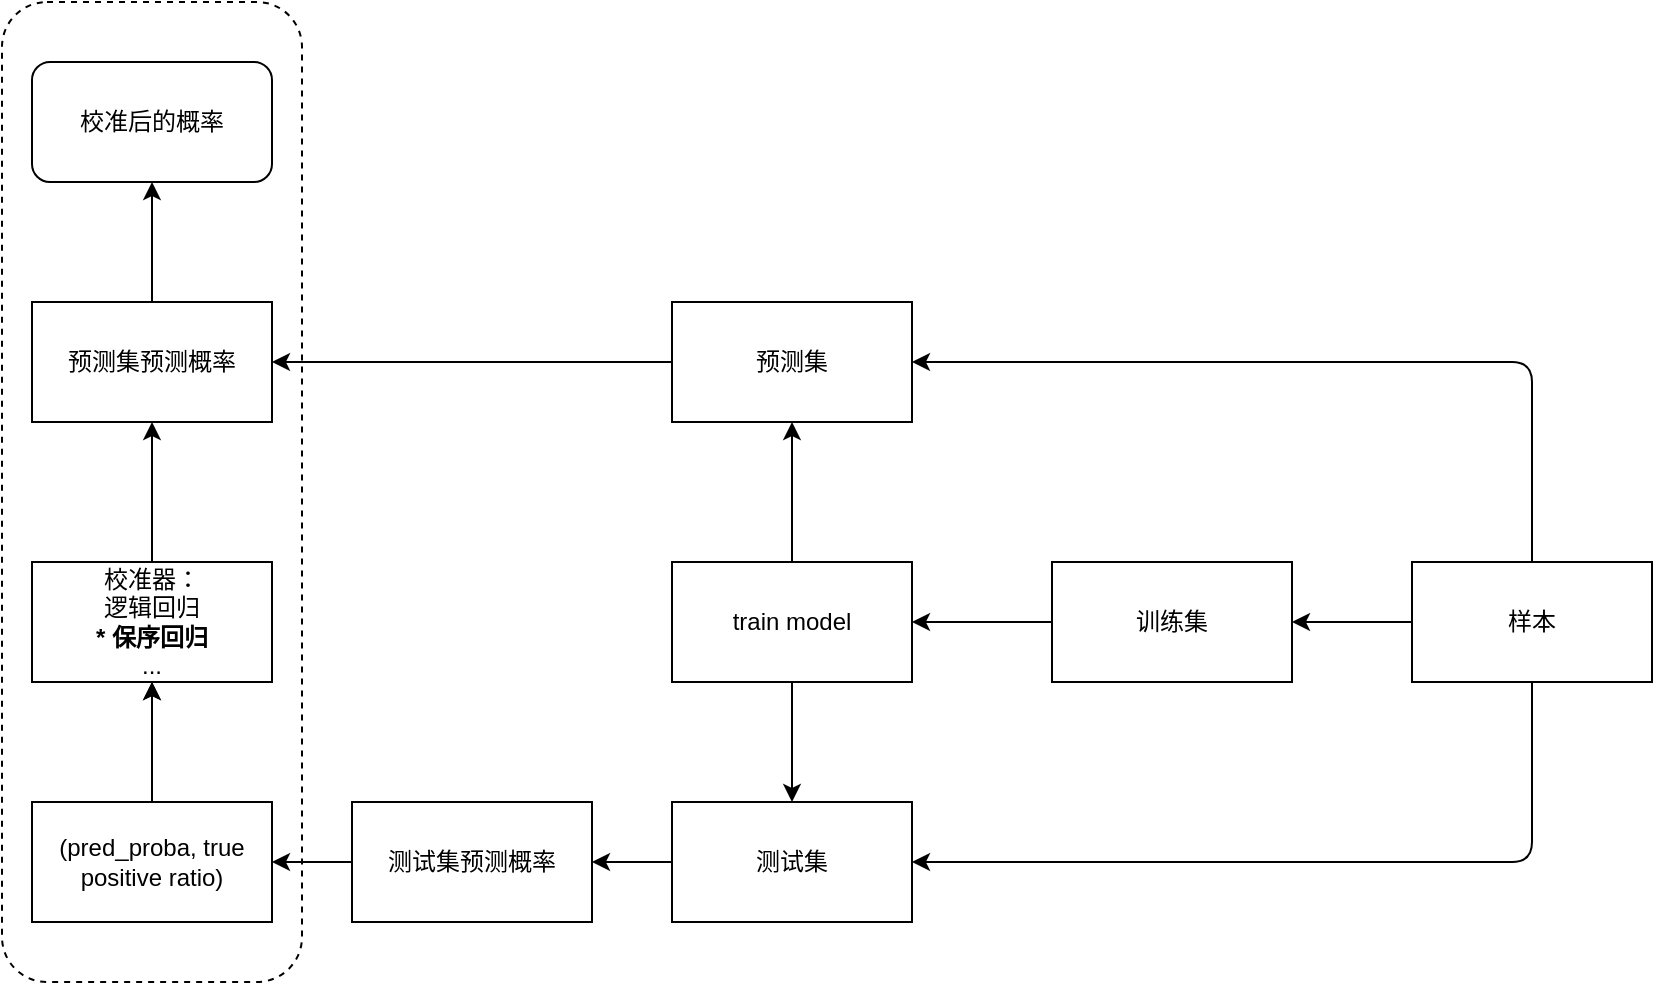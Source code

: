 <mxfile>
    <diagram id="Ry2MpyNS-tdQzP80Xroz" name="Page-1">
        <mxGraphModel dx="1386" dy="787" grid="1" gridSize="10" guides="1" tooltips="1" connect="1" arrows="1" fold="1" page="1" pageScale="1" pageWidth="850" pageHeight="1100" background="none" math="0" shadow="0">
            <root>
                <mxCell id="0"/>
                <mxCell id="1" parent="0"/>
                <mxCell id="29" value="" style="rounded=1;whiteSpace=wrap;html=1;dashed=1;" vertex="1" parent="1">
                    <mxGeometry x="13" y="150" width="150" height="490" as="geometry"/>
                </mxCell>
                <mxCell id="4" value="" style="edgeStyle=none;html=1;exitX=0;exitY=0.5;exitDx=0;exitDy=0;entryX=1;entryY=0.5;entryDx=0;entryDy=0;" edge="1" parent="1" source="2" target="3">
                    <mxGeometry relative="1" as="geometry"/>
                </mxCell>
                <mxCell id="2" value="样本" style="rounded=0;whiteSpace=wrap;html=1;" vertex="1" parent="1">
                    <mxGeometry x="718" y="430" width="120" height="60" as="geometry"/>
                </mxCell>
                <mxCell id="8" value="" style="edgeStyle=none;html=1;" edge="1" parent="1" source="3" target="7">
                    <mxGeometry relative="1" as="geometry"/>
                </mxCell>
                <mxCell id="3" value="训练集" style="rounded=0;whiteSpace=wrap;html=1;" vertex="1" parent="1">
                    <mxGeometry x="538" y="430" width="120" height="60" as="geometry"/>
                </mxCell>
                <mxCell id="5" value="测试集" style="rounded=0;whiteSpace=wrap;html=1;" vertex="1" parent="1">
                    <mxGeometry x="348" y="550" width="120" height="60" as="geometry"/>
                </mxCell>
                <mxCell id="7" value="train model" style="rounded=0;whiteSpace=wrap;html=1;" vertex="1" parent="1">
                    <mxGeometry x="348" y="430" width="120" height="60" as="geometry"/>
                </mxCell>
                <mxCell id="17" value="" style="edgeStyle=none;html=1;exitX=0;exitY=0.5;exitDx=0;exitDy=0;" edge="1" parent="1" source="10" target="16">
                    <mxGeometry relative="1" as="geometry">
                        <mxPoint x="118" y="660" as="sourcePoint"/>
                    </mxGeometry>
                </mxCell>
                <mxCell id="10" value="测试集预测概率" style="rounded=0;whiteSpace=wrap;html=1;" vertex="1" parent="1">
                    <mxGeometry x="188" y="550" width="120" height="60" as="geometry"/>
                </mxCell>
                <mxCell id="12" value="" style="endArrow=classic;html=1;exitX=0.5;exitY=1;exitDx=0;exitDy=0;entryX=0.5;entryY=0;entryDx=0;entryDy=0;" edge="1" parent="1" source="7" target="5">
                    <mxGeometry width="50" height="50" relative="1" as="geometry">
                        <mxPoint x="473" y="710" as="sourcePoint"/>
                        <mxPoint x="523" y="660" as="targetPoint"/>
                    </mxGeometry>
                </mxCell>
                <mxCell id="14" value="" style="endArrow=classic;html=1;exitX=0;exitY=0.5;exitDx=0;exitDy=0;" edge="1" parent="1" source="5" target="10">
                    <mxGeometry width="50" height="50" relative="1" as="geometry">
                        <mxPoint x="558" y="730" as="sourcePoint"/>
                        <mxPoint x="608" y="680" as="targetPoint"/>
                    </mxGeometry>
                </mxCell>
                <mxCell id="15" value="" style="endArrow=classic;html=1;exitX=0.5;exitY=1;exitDx=0;exitDy=0;entryX=1;entryY=0.5;entryDx=0;entryDy=0;" edge="1" parent="1" source="2" target="5">
                    <mxGeometry width="50" height="50" relative="1" as="geometry">
                        <mxPoint x="728" y="720" as="sourcePoint"/>
                        <mxPoint x="778" y="670" as="targetPoint"/>
                        <Array as="points">
                            <mxPoint x="778" y="580"/>
                        </Array>
                    </mxGeometry>
                </mxCell>
                <mxCell id="19" value="" style="edgeStyle=none;html=1;" edge="1" parent="1" source="16" target="18">
                    <mxGeometry relative="1" as="geometry"/>
                </mxCell>
                <mxCell id="22" value="" style="edgeStyle=none;html=1;exitX=0.5;exitY=0;exitDx=0;exitDy=0;" edge="1" parent="1" source="16" target="18">
                    <mxGeometry relative="1" as="geometry"/>
                </mxCell>
                <mxCell id="16" value="(pred_proba, true positive ratio)" style="whiteSpace=wrap;html=1;rounded=0;" vertex="1" parent="1">
                    <mxGeometry x="28" y="550" width="120" height="60" as="geometry"/>
                </mxCell>
                <mxCell id="18" value="校准器：&lt;br&gt;逻辑回归&lt;br&gt;&lt;b&gt;* 保序回归&lt;br&gt;&lt;/b&gt;..." style="whiteSpace=wrap;html=1;rounded=0;" vertex="1" parent="1">
                    <mxGeometry x="28" y="430" width="120" height="60" as="geometry"/>
                </mxCell>
                <mxCell id="20" value="" style="endArrow=classic;html=1;exitX=0.5;exitY=0;exitDx=0;exitDy=0;entryX=1;entryY=0.5;entryDx=0;entryDy=0;" edge="1" parent="1" source="2" target="21">
                    <mxGeometry width="50" height="50" relative="1" as="geometry">
                        <mxPoint x="798" y="420" as="sourcePoint"/>
                        <mxPoint x="498" y="330" as="targetPoint"/>
                        <Array as="points">
                            <mxPoint x="778" y="330"/>
                        </Array>
                    </mxGeometry>
                </mxCell>
                <mxCell id="25" value="" style="edgeStyle=none;html=1;" edge="1" parent="1" source="21" target="24">
                    <mxGeometry relative="1" as="geometry"/>
                </mxCell>
                <mxCell id="21" value="预测集" style="rounded=0;whiteSpace=wrap;html=1;" vertex="1" parent="1">
                    <mxGeometry x="348" y="300" width="120" height="60" as="geometry"/>
                </mxCell>
                <mxCell id="23" value="" style="endArrow=classic;html=1;entryX=0.5;entryY=1;entryDx=0;entryDy=0;exitX=0.5;exitY=0;exitDx=0;exitDy=0;" edge="1" parent="1" source="7" target="21">
                    <mxGeometry width="50" height="50" relative="1" as="geometry">
                        <mxPoint x="328" y="450" as="sourcePoint"/>
                        <mxPoint x="378" y="400" as="targetPoint"/>
                    </mxGeometry>
                </mxCell>
                <mxCell id="28" value="" style="edgeStyle=none;html=1;" edge="1" parent="1" source="24">
                    <mxGeometry relative="1" as="geometry">
                        <mxPoint x="88" y="240" as="targetPoint"/>
                    </mxGeometry>
                </mxCell>
                <mxCell id="24" value="预测集预测概率" style="whiteSpace=wrap;html=1;rounded=0;" vertex="1" parent="1">
                    <mxGeometry x="28" y="300" width="120" height="60" as="geometry"/>
                </mxCell>
                <mxCell id="26" value="" style="endArrow=classic;html=1;entryX=0.5;entryY=1;entryDx=0;entryDy=0;exitX=0.5;exitY=0;exitDx=0;exitDy=0;" edge="1" parent="1" source="18" target="24">
                    <mxGeometry width="50" height="50" relative="1" as="geometry">
                        <mxPoint x="78" y="430" as="sourcePoint"/>
                        <mxPoint x="128" y="380" as="targetPoint"/>
                    </mxGeometry>
                </mxCell>
                <mxCell id="31" value="校准后的概率" style="rounded=1;whiteSpace=wrap;html=1;" vertex="1" parent="1">
                    <mxGeometry x="28" y="180" width="120" height="60" as="geometry"/>
                </mxCell>
            </root>
        </mxGraphModel>
    </diagram>
</mxfile>